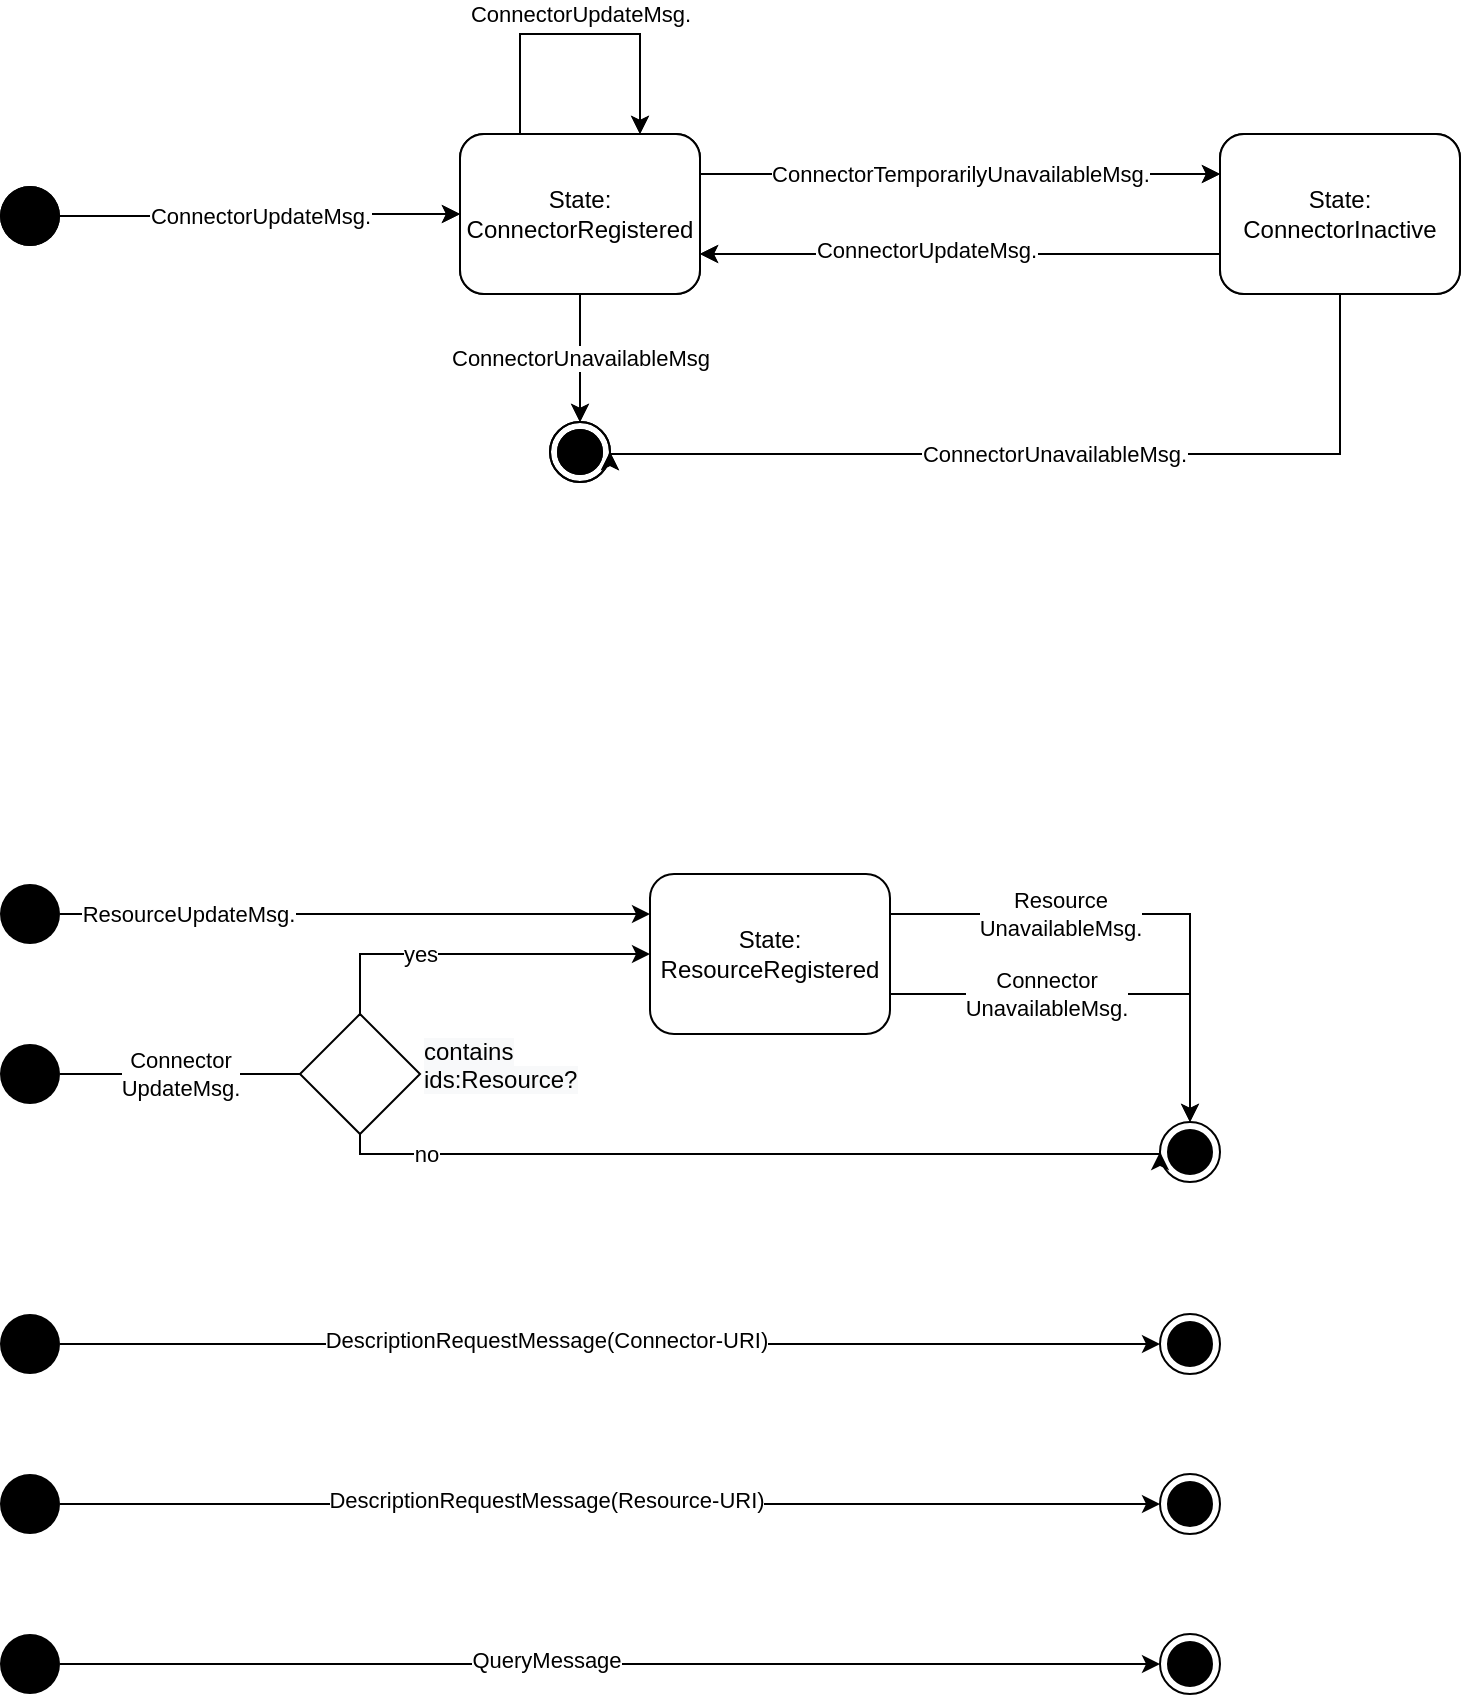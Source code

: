 <mxfile version="20.3.0" type="device" pages="2"><diagram name="ConnectorBrokerInteraction" id="2a216829-ef6e-dabb-86c1-c78162f3ba2b"><mxGraphModel dx="1198" dy="795" grid="1" gridSize="10" guides="1" tooltips="1" connect="1" arrows="1" fold="1" page="1" pageScale="1" pageWidth="850" pageHeight="1100" background="none" math="0" shadow="0"><root><mxCell id="0"/><mxCell id="1" parent="0"/><mxCell id="Gc0iWkvg2w4m7spaV5jn-4" value="ConnectorTemporarilyUnavailableMsg." style="edgeStyle=orthogonalEdgeStyle;rounded=0;orthogonalLoop=1;jettySize=auto;html=1;entryX=0;entryY=0.25;entryDx=0;entryDy=0;exitX=1;exitY=0.25;exitDx=0;exitDy=0;" edge="1" parent="1" source="7a84cebc1def654-2" target="Gc0iWkvg2w4m7spaV5jn-3"><mxGeometry relative="1" as="geometry"/></mxCell><mxCell id="Gc0iWkvg2w4m7spaV5jn-9" value="ConnectorUnavailableMsg" style="edgeStyle=orthogonalEdgeStyle;rounded=0;orthogonalLoop=1;jettySize=auto;html=1;entryX=0.5;entryY=0;entryDx=0;entryDy=0;" edge="1" parent="1" source="7a84cebc1def654-2" target="Gc0iWkvg2w4m7spaV5jn-8"><mxGeometry relative="1" as="geometry"/></mxCell><mxCell id="7a84cebc1def654-2" value="State:&lt;br&gt;ConnectorRegistered" style="shape=ext;rounded=1;html=1;whiteSpace=wrap;horizontal=1;verticalAlign=middle;" parent="1" vertex="1"><mxGeometry x="320" y="250" width="120" height="80" as="geometry"/></mxCell><mxCell id="7a84cebc1def654-36" value="ConnectorUpdateMsg." style="edgeStyle=orthogonalEdgeStyle;rounded=0;html=1;jettySize=auto;orthogonalLoop=1;entryX=0;entryY=0.5;entryDx=0;entryDy=0;" parent="1" source="Gc0iWkvg2w4m7spaV5jn-7" target="7a84cebc1def654-2" edge="1"><mxGeometry relative="1" as="geometry"><mxPoint x="125" y="290" as="sourcePoint"/></mxGeometry></mxCell><mxCell id="Gc0iWkvg2w4m7spaV5jn-2" value="ConnectorUpdateMsg." style="edgeStyle=orthogonalEdgeStyle;rounded=0;orthogonalLoop=1;jettySize=auto;html=1;entryX=0.75;entryY=0;entryDx=0;entryDy=0;exitX=0.25;exitY=0;exitDx=0;exitDy=0;" edge="1" parent="1" source="7a84cebc1def654-2" target="7a84cebc1def654-2"><mxGeometry y="10" relative="1" as="geometry"><mxPoint x="230" y="330" as="sourcePoint"/><Array as="points"><mxPoint x="350" y="200"/><mxPoint x="410" y="200"/></Array><mxPoint as="offset"/></mxGeometry></mxCell><mxCell id="Gc0iWkvg2w4m7spaV5jn-5" style="edgeStyle=orthogonalEdgeStyle;rounded=0;orthogonalLoop=1;jettySize=auto;html=1;exitX=0;exitY=0.75;exitDx=0;exitDy=0;entryX=1;entryY=0.75;entryDx=0;entryDy=0;" edge="1" parent="1" source="Gc0iWkvg2w4m7spaV5jn-3" target="7a84cebc1def654-2"><mxGeometry relative="1" as="geometry"><mxPoint x="490" y="310" as="targetPoint"/><Array as="points"/></mxGeometry></mxCell><mxCell id="Gc0iWkvg2w4m7spaV5jn-6" value="ConnectorUpdateMsg." style="edgeLabel;html=1;align=center;verticalAlign=middle;resizable=0;points=[];" vertex="1" connectable="0" parent="Gc0iWkvg2w4m7spaV5jn-5"><mxGeometry x="0.134" y="-2" relative="1" as="geometry"><mxPoint as="offset"/></mxGeometry></mxCell><mxCell id="HdOTQf3D6vOWvma6Wso9-8" value="&lt;span style=&quot;color: rgb(0, 0, 0); font-family: Helvetica; font-size: 11px; font-style: normal; font-variant-ligatures: normal; font-variant-caps: normal; font-weight: 400; letter-spacing: normal; orphans: 2; text-align: center; text-indent: 0px; text-transform: none; widows: 2; word-spacing: 0px; -webkit-text-stroke-width: 0px; background-color: rgb(255, 255, 255); text-decoration-thickness: initial; text-decoration-style: initial; text-decoration-color: initial; float: none; display: inline !important;&quot;&gt;Connector&lt;/span&gt;&lt;span style=&quot;color: rgb(0, 0, 0); font-family: Helvetica; font-size: 11px; font-style: normal; font-variant-ligatures: normal; font-variant-caps: normal; font-weight: 400; letter-spacing: normal; orphans: 2; text-align: center; text-indent: 0px; text-transform: none; widows: 2; word-spacing: 0px; -webkit-text-stroke-width: 0px; background-color: rgb(255, 255, 255); text-decoration-thickness: initial; text-decoration-style: initial; text-decoration-color: initial; float: none; display: inline !important;&quot;&gt;Unavailable&lt;/span&gt;&lt;span style=&quot;color: rgb(0, 0, 0); font-family: Helvetica; font-size: 11px; font-style: normal; font-variant-ligatures: normal; font-variant-caps: normal; font-weight: 400; letter-spacing: normal; orphans: 2; text-align: center; text-indent: 0px; text-transform: none; widows: 2; word-spacing: 0px; -webkit-text-stroke-width: 0px; background-color: rgb(255, 255, 255); text-decoration-thickness: initial; text-decoration-style: initial; text-decoration-color: initial; float: none; display: inline !important;&quot;&gt;Msg.&lt;/span&gt;" style="edgeStyle=orthogonalEdgeStyle;rounded=0;orthogonalLoop=1;jettySize=auto;html=1;entryX=1;entryY=0.5;entryDx=0;entryDy=0;endArrow=classic;endFill=1;exitX=0.5;exitY=1;exitDx=0;exitDy=0;" edge="1" parent="1" source="Gc0iWkvg2w4m7spaV5jn-3" target="Gc0iWkvg2w4m7spaV5jn-8"><mxGeometry relative="1" as="geometry"><Array as="points"><mxPoint x="760" y="410"/><mxPoint x="395" y="410"/></Array></mxGeometry></mxCell><mxCell id="Gc0iWkvg2w4m7spaV5jn-3" value="State:&lt;br&gt;ConnectorRegistered-&lt;br&gt;ButInactive" style="shape=ext;rounded=1;html=1;whiteSpace=wrap;" vertex="1" parent="1"><mxGeometry x="700" y="250" width="120" height="80" as="geometry"/></mxCell><mxCell id="Gc0iWkvg2w4m7spaV5jn-7" value="" style="ellipse;fillColor=#000000;strokeColor=none;" vertex="1" parent="1"><mxGeometry x="90" y="276" width="30" height="30" as="geometry"/></mxCell><mxCell id="Gc0iWkvg2w4m7spaV5jn-8" value="" style="ellipse;html=1;shape=endState;fillColor=strokeColor;" vertex="1" parent="1"><mxGeometry x="365" y="394" width="30" height="30" as="geometry"/></mxCell><mxCell id="Gc0iWkvg2w4m7spaV5jn-34" value="&lt;span style=&quot;color: rgb(0, 0, 0); font-family: Helvetica; font-size: 11px; font-style: normal; font-variant-ligatures: normal; font-variant-caps: normal; font-weight: 400; letter-spacing: normal; orphans: 2; text-align: center; text-indent: 0px; text-transform: none; widows: 2; word-spacing: 0px; -webkit-text-stroke-width: 0px; background-color: rgb(255, 255, 255); text-decoration-thickness: initial; text-decoration-style: initial; text-decoration-color: initial; float: none; display: inline !important;&quot;&gt;ResourceUpdateMsg.&lt;/span&gt;" style="edgeStyle=orthogonalEdgeStyle;rounded=0;orthogonalLoop=1;jettySize=auto;html=1;entryX=0;entryY=0.25;entryDx=0;entryDy=0;endArrow=classic;endFill=1;" edge="1" parent="1" source="Gc0iWkvg2w4m7spaV5jn-32" target="Gc0iWkvg2w4m7spaV5jn-33"><mxGeometry x="-0.568" relative="1" as="geometry"><Array as="points"><mxPoint x="190" y="640"/><mxPoint x="190" y="640"/></Array><mxPoint as="offset"/></mxGeometry></mxCell><mxCell id="Gc0iWkvg2w4m7spaV5jn-32" value="" style="ellipse;fillColor=#000000;strokeColor=none;" vertex="1" parent="1"><mxGeometry x="90" y="625" width="30" height="30" as="geometry"/></mxCell><mxCell id="HdOTQf3D6vOWvma6Wso9-7" value="Resource&lt;br&gt;UnavailableMsg." style="edgeStyle=orthogonalEdgeStyle;rounded=0;orthogonalLoop=1;jettySize=auto;html=1;entryX=0.5;entryY=0;entryDx=0;entryDy=0;endArrow=classic;endFill=1;exitX=1;exitY=0.25;exitDx=0;exitDy=0;" edge="1" parent="1" source="Gc0iWkvg2w4m7spaV5jn-33" target="HdOTQf3D6vOWvma6Wso9-5"><mxGeometry x="-0.331" relative="1" as="geometry"><mxPoint as="offset"/></mxGeometry></mxCell><mxCell id="Gc0iWkvg2w4m7spaV5jn-33" value="State:&lt;br&gt;ResourceRegistered" style="shape=ext;rounded=1;html=1;whiteSpace=wrap;" vertex="1" parent="1"><mxGeometry x="415" y="620" width="120" height="80" as="geometry"/></mxCell><mxCell id="HdOTQf3D6vOWvma6Wso9-2" value="yes" style="edgeStyle=orthogonalEdgeStyle;rounded=0;orthogonalLoop=1;jettySize=auto;html=1;entryX=0;entryY=0.5;entryDx=0;entryDy=0;endArrow=classic;endFill=1;startArrow=none;exitX=0.5;exitY=0;exitDx=0;exitDy=0;" edge="1" parent="1" source="HdOTQf3D6vOWvma6Wso9-3" target="Gc0iWkvg2w4m7spaV5jn-33"><mxGeometry x="-0.315" relative="1" as="geometry"><mxPoint as="offset"/></mxGeometry></mxCell><mxCell id="HdOTQf3D6vOWvma6Wso9-1" value="" style="ellipse;fillColor=#000000;strokeColor=none;" vertex="1" parent="1"><mxGeometry x="90" y="705" width="30" height="30" as="geometry"/></mxCell><mxCell id="HdOTQf3D6vOWvma6Wso9-6" value="no" style="edgeStyle=orthogonalEdgeStyle;rounded=0;orthogonalLoop=1;jettySize=auto;html=1;entryX=0;entryY=0.5;entryDx=0;entryDy=0;endArrow=classic;endFill=1;" edge="1" parent="1" source="HdOTQf3D6vOWvma6Wso9-3" target="HdOTQf3D6vOWvma6Wso9-5"><mxGeometry x="-0.792" relative="1" as="geometry"><Array as="points"><mxPoint x="270" y="760"/><mxPoint x="670" y="760"/></Array><mxPoint as="offset"/></mxGeometry></mxCell><mxCell id="HdOTQf3D6vOWvma6Wso9-3" value="" style="rhombus;" vertex="1" parent="1"><mxGeometry x="240" y="690" width="60" height="60" as="geometry"/></mxCell><mxCell id="HdOTQf3D6vOWvma6Wso9-4" value="&lt;span style=&quot;color: rgb(0, 0, 0); font-family: Helvetica; font-size: 11px; font-style: normal; font-variant-ligatures: normal; font-variant-caps: normal; font-weight: 400; letter-spacing: normal; orphans: 2; text-align: center; text-indent: 0px; text-transform: none; widows: 2; word-spacing: 0px; -webkit-text-stroke-width: 0px; background-color: rgb(255, 255, 255); text-decoration-thickness: initial; text-decoration-style: initial; text-decoration-color: initial; float: none; display: inline !important;&quot;&gt;Connector&lt;br&gt;UpdateMsg.&lt;/span&gt;" style="edgeStyle=orthogonalEdgeStyle;rounded=0;orthogonalLoop=1;jettySize=auto;html=1;entryX=0;entryY=0.5;entryDx=0;entryDy=0;endArrow=none;endFill=1;" edge="1" parent="1" source="HdOTQf3D6vOWvma6Wso9-1" target="HdOTQf3D6vOWvma6Wso9-3"><mxGeometry relative="1" as="geometry"><mxPoint x="120" y="720" as="sourcePoint"/><mxPoint x="290" y="645" as="targetPoint"/></mxGeometry></mxCell><mxCell id="HdOTQf3D6vOWvma6Wso9-5" value="" style="ellipse;html=1;shape=endState;fillColor=strokeColor;" vertex="1" parent="1"><mxGeometry x="670" y="744" width="30" height="30" as="geometry"/></mxCell><mxCell id="HdOTQf3D6vOWvma6Wso9-13" style="edgeStyle=orthogonalEdgeStyle;rounded=0;orthogonalLoop=1;jettySize=auto;html=1;entryX=0;entryY=0.5;entryDx=0;entryDy=0;endArrow=classic;endFill=1;" edge="1" parent="1" source="HdOTQf3D6vOWvma6Wso9-11" target="HdOTQf3D6vOWvma6Wso9-12"><mxGeometry relative="1" as="geometry"/></mxCell><mxCell id="HdOTQf3D6vOWvma6Wso9-14" value="DescriptionRequestMessage(Connector-URI)" style="edgeLabel;html=1;align=center;verticalAlign=middle;resizable=0;points=[];" vertex="1" connectable="0" parent="HdOTQf3D6vOWvma6Wso9-13"><mxGeometry x="-0.119" y="2" relative="1" as="geometry"><mxPoint as="offset"/></mxGeometry></mxCell><mxCell id="HdOTQf3D6vOWvma6Wso9-11" value="" style="ellipse;fillColor=#000000;strokeColor=none;" vertex="1" parent="1"><mxGeometry x="90" y="840" width="30" height="30" as="geometry"/></mxCell><mxCell id="HdOTQf3D6vOWvma6Wso9-12" value="" style="ellipse;html=1;shape=endState;fillColor=strokeColor;" vertex="1" parent="1"><mxGeometry x="670" y="840" width="30" height="30" as="geometry"/></mxCell><mxCell id="HdOTQf3D6vOWvma6Wso9-15" style="edgeStyle=orthogonalEdgeStyle;rounded=0;orthogonalLoop=1;jettySize=auto;html=1;entryX=0;entryY=0.5;entryDx=0;entryDy=0;endArrow=classic;endFill=1;" edge="1" parent="1" source="HdOTQf3D6vOWvma6Wso9-17" target="HdOTQf3D6vOWvma6Wso9-18"><mxGeometry relative="1" as="geometry"/></mxCell><mxCell id="HdOTQf3D6vOWvma6Wso9-16" value="DescriptionRequestMessage(Resource-URI)" style="edgeLabel;html=1;align=center;verticalAlign=middle;resizable=0;points=[];" vertex="1" connectable="0" parent="HdOTQf3D6vOWvma6Wso9-15"><mxGeometry x="-0.119" y="2" relative="1" as="geometry"><mxPoint as="offset"/></mxGeometry></mxCell><mxCell id="HdOTQf3D6vOWvma6Wso9-17" value="" style="ellipse;fillColor=#000000;strokeColor=none;" vertex="1" parent="1"><mxGeometry x="90" y="920" width="30" height="30" as="geometry"/></mxCell><mxCell id="HdOTQf3D6vOWvma6Wso9-18" value="" style="ellipse;html=1;shape=endState;fillColor=strokeColor;" vertex="1" parent="1"><mxGeometry x="670" y="920" width="30" height="30" as="geometry"/></mxCell><mxCell id="HdOTQf3D6vOWvma6Wso9-19" style="edgeStyle=orthogonalEdgeStyle;rounded=0;orthogonalLoop=1;jettySize=auto;html=1;entryX=0;entryY=0.5;entryDx=0;entryDy=0;endArrow=classic;endFill=1;" edge="1" parent="1" source="HdOTQf3D6vOWvma6Wso9-21" target="HdOTQf3D6vOWvma6Wso9-22"><mxGeometry relative="1" as="geometry"/></mxCell><mxCell id="HdOTQf3D6vOWvma6Wso9-20" value="QueryMessage" style="edgeLabel;html=1;align=center;verticalAlign=middle;resizable=0;points=[];" vertex="1" connectable="0" parent="HdOTQf3D6vOWvma6Wso9-19"><mxGeometry x="-0.119" y="2" relative="1" as="geometry"><mxPoint as="offset"/></mxGeometry></mxCell><mxCell id="HdOTQf3D6vOWvma6Wso9-21" value="" style="ellipse;fillColor=#000000;strokeColor=none;" vertex="1" parent="1"><mxGeometry x="90" y="1000" width="30" height="30" as="geometry"/></mxCell><mxCell id="HdOTQf3D6vOWvma6Wso9-22" value="" style="ellipse;html=1;shape=endState;fillColor=strokeColor;" vertex="1" parent="1"><mxGeometry x="670" y="1000" width="30" height="30" as="geometry"/></mxCell><mxCell id="HdOTQf3D6vOWvma6Wso9-23" value="ConnectorTemporarilyUnavailableMsg." style="edgeStyle=orthogonalEdgeStyle;rounded=0;orthogonalLoop=1;jettySize=auto;html=1;entryX=0;entryY=0.25;entryDx=0;entryDy=0;exitX=1;exitY=0.25;exitDx=0;exitDy=0;" edge="1" parent="1" source="HdOTQf3D6vOWvma6Wso9-25" target="HdOTQf3D6vOWvma6Wso9-31"><mxGeometry relative="1" as="geometry"/></mxCell><mxCell id="HdOTQf3D6vOWvma6Wso9-24" value="ConnectorUnavailableMsg" style="edgeStyle=orthogonalEdgeStyle;rounded=0;orthogonalLoop=1;jettySize=auto;html=1;entryX=0.5;entryY=0;entryDx=0;entryDy=0;" edge="1" parent="1" source="HdOTQf3D6vOWvma6Wso9-25" target="HdOTQf3D6vOWvma6Wso9-33"><mxGeometry relative="1" as="geometry"/></mxCell><mxCell id="HdOTQf3D6vOWvma6Wso9-25" value="State:&lt;br&gt;ConnectorRegistered" style="shape=ext;rounded=1;html=1;whiteSpace=wrap;horizontal=1;verticalAlign=middle;" vertex="1" parent="1"><mxGeometry x="320" y="250" width="120" height="80" as="geometry"/></mxCell><mxCell id="HdOTQf3D6vOWvma6Wso9-26" value="ConnectorUpdateMsg." style="edgeStyle=orthogonalEdgeStyle;rounded=0;html=1;jettySize=auto;orthogonalLoop=1;entryX=0;entryY=0.5;entryDx=0;entryDy=0;" edge="1" parent="1" source="HdOTQf3D6vOWvma6Wso9-32" target="HdOTQf3D6vOWvma6Wso9-25"><mxGeometry relative="1" as="geometry"><mxPoint x="125" y="290" as="sourcePoint"/></mxGeometry></mxCell><mxCell id="HdOTQf3D6vOWvma6Wso9-27" value="ConnectorUpdateMsg." style="edgeStyle=orthogonalEdgeStyle;rounded=0;orthogonalLoop=1;jettySize=auto;html=1;entryX=0.75;entryY=0;entryDx=0;entryDy=0;exitX=0.25;exitY=0;exitDx=0;exitDy=0;" edge="1" parent="1" source="HdOTQf3D6vOWvma6Wso9-25" target="HdOTQf3D6vOWvma6Wso9-25"><mxGeometry y="10" relative="1" as="geometry"><mxPoint x="230" y="330" as="sourcePoint"/><Array as="points"><mxPoint x="350" y="200"/><mxPoint x="410" y="200"/></Array><mxPoint as="offset"/></mxGeometry></mxCell><mxCell id="HdOTQf3D6vOWvma6Wso9-28" style="edgeStyle=orthogonalEdgeStyle;rounded=0;orthogonalLoop=1;jettySize=auto;html=1;exitX=0;exitY=0.75;exitDx=0;exitDy=0;entryX=1;entryY=0.75;entryDx=0;entryDy=0;" edge="1" parent="1" source="HdOTQf3D6vOWvma6Wso9-31" target="HdOTQf3D6vOWvma6Wso9-25"><mxGeometry relative="1" as="geometry"><mxPoint x="490" y="310" as="targetPoint"/><Array as="points"/></mxGeometry></mxCell><mxCell id="HdOTQf3D6vOWvma6Wso9-29" value="ConnectorUpdateMsg." style="edgeLabel;html=1;align=center;verticalAlign=middle;resizable=0;points=[];" vertex="1" connectable="0" parent="HdOTQf3D6vOWvma6Wso9-28"><mxGeometry x="0.134" y="-2" relative="1" as="geometry"><mxPoint as="offset"/></mxGeometry></mxCell><mxCell id="HdOTQf3D6vOWvma6Wso9-30" value="&lt;span style=&quot;color: rgb(0, 0, 0); font-family: Helvetica; font-size: 11px; font-style: normal; font-variant-ligatures: normal; font-variant-caps: normal; font-weight: 400; letter-spacing: normal; orphans: 2; text-align: center; text-indent: 0px; text-transform: none; widows: 2; word-spacing: 0px; -webkit-text-stroke-width: 0px; background-color: rgb(255, 255, 255); text-decoration-thickness: initial; text-decoration-style: initial; text-decoration-color: initial; float: none; display: inline !important;&quot;&gt;Connector&lt;/span&gt;&lt;span style=&quot;color: rgb(0, 0, 0); font-family: Helvetica; font-size: 11px; font-style: normal; font-variant-ligatures: normal; font-variant-caps: normal; font-weight: 400; letter-spacing: normal; orphans: 2; text-align: center; text-indent: 0px; text-transform: none; widows: 2; word-spacing: 0px; -webkit-text-stroke-width: 0px; background-color: rgb(255, 255, 255); text-decoration-thickness: initial; text-decoration-style: initial; text-decoration-color: initial; float: none; display: inline !important;&quot;&gt;Unavailable&lt;/span&gt;&lt;span style=&quot;color: rgb(0, 0, 0); font-family: Helvetica; font-size: 11px; font-style: normal; font-variant-ligatures: normal; font-variant-caps: normal; font-weight: 400; letter-spacing: normal; orphans: 2; text-align: center; text-indent: 0px; text-transform: none; widows: 2; word-spacing: 0px; -webkit-text-stroke-width: 0px; background-color: rgb(255, 255, 255); text-decoration-thickness: initial; text-decoration-style: initial; text-decoration-color: initial; float: none; display: inline !important;&quot;&gt;Msg.&lt;/span&gt;" style="edgeStyle=orthogonalEdgeStyle;rounded=0;orthogonalLoop=1;jettySize=auto;html=1;entryX=1;entryY=0.5;entryDx=0;entryDy=0;endArrow=classic;endFill=1;exitX=0.5;exitY=1;exitDx=0;exitDy=0;" edge="1" parent="1" source="HdOTQf3D6vOWvma6Wso9-31" target="HdOTQf3D6vOWvma6Wso9-33"><mxGeometry relative="1" as="geometry"><Array as="points"><mxPoint x="760" y="410"/><mxPoint x="395" y="410"/></Array></mxGeometry></mxCell><mxCell id="HdOTQf3D6vOWvma6Wso9-31" value="State:&lt;br&gt;ConnectorInactive" style="shape=ext;rounded=1;html=1;whiteSpace=wrap;" vertex="1" parent="1"><mxGeometry x="700" y="250" width="120" height="80" as="geometry"/></mxCell><mxCell id="HdOTQf3D6vOWvma6Wso9-32" value="" style="ellipse;fillColor=#000000;strokeColor=none;" vertex="1" parent="1"><mxGeometry x="90" y="276" width="30" height="30" as="geometry"/></mxCell><mxCell id="HdOTQf3D6vOWvma6Wso9-33" value="" style="ellipse;html=1;shape=endState;fillColor=strokeColor;" vertex="1" parent="1"><mxGeometry x="365" y="394" width="30" height="30" as="geometry"/></mxCell><mxCell id="HdOTQf3D6vOWvma6Wso9-45" value="&lt;meta charset=&quot;utf-8&quot;&gt;&lt;span style=&quot;color: rgb(0, 0, 0); font-family: Helvetica; font-size: 12px; font-style: normal; font-variant-ligatures: normal; font-variant-caps: normal; font-weight: 400; letter-spacing: normal; orphans: 2; text-align: center; text-indent: 0px; text-transform: none; widows: 2; word-spacing: 0px; -webkit-text-stroke-width: 0px; background-color: rgb(248, 249, 250); text-decoration-thickness: initial; text-decoration-style: initial; text-decoration-color: initial; float: none; display: inline !important;&quot;&gt;contains&lt;/span&gt;&lt;br style=&quot;padding: 0px; margin: 0px; color: rgb(0, 0, 0); font-family: Helvetica; font-size: 12px; font-style: normal; font-variant-ligatures: normal; font-variant-caps: normal; font-weight: 400; letter-spacing: normal; orphans: 2; text-align: center; text-indent: 0px; text-transform: none; widows: 2; word-spacing: 0px; -webkit-text-stroke-width: 0px; background-color: rgb(248, 249, 250); text-decoration-thickness: initial; text-decoration-style: initial; text-decoration-color: initial;&quot;&gt;&lt;span style=&quot;color: rgb(0, 0, 0); font-family: Helvetica; font-size: 12px; font-style: normal; font-variant-ligatures: normal; font-variant-caps: normal; font-weight: 400; letter-spacing: normal; orphans: 2; text-align: center; text-indent: 0px; text-transform: none; widows: 2; word-spacing: 0px; -webkit-text-stroke-width: 0px; background-color: rgb(248, 249, 250); text-decoration-thickness: initial; text-decoration-style: initial; text-decoration-color: initial; float: none; display: inline !important;&quot;&gt;ids:Resource?&lt;/span&gt;" style="text;whiteSpace=wrap;html=1;" vertex="1" parent="1"><mxGeometry x="300" y="695" width="110" height="50" as="geometry"/></mxCell><mxCell id="HdOTQf3D6vOWvma6Wso9-47" value="Connector&lt;br&gt;UnavailableMsg." style="edgeStyle=orthogonalEdgeStyle;rounded=0;orthogonalLoop=1;jettySize=auto;html=1;entryX=0.5;entryY=0;entryDx=0;entryDy=0;endArrow=classic;endFill=1;exitX=1;exitY=0.75;exitDx=0;exitDy=0;" edge="1" parent="1" source="Gc0iWkvg2w4m7spaV5jn-33" target="HdOTQf3D6vOWvma6Wso9-5"><mxGeometry x="-0.274" relative="1" as="geometry"><mxPoint x="545" y="650" as="sourcePoint"/><mxPoint x="695" y="754.0" as="targetPoint"/><mxPoint as="offset"/></mxGeometry></mxCell></root></mxGraphModel></diagram><diagram id="RhAZ5QIKt5OZwXBmDdVH" name="Page-2"><mxGraphModel dx="1018" dy="674" grid="1" gridSize="10" guides="1" tooltips="1" connect="1" arrows="1" fold="1" page="1" pageScale="1" pageWidth="827" pageHeight="1169" math="0" shadow="0"><root><mxCell id="0"/><mxCell id="1" parent="0"/></root></mxGraphModel></diagram></mxfile>